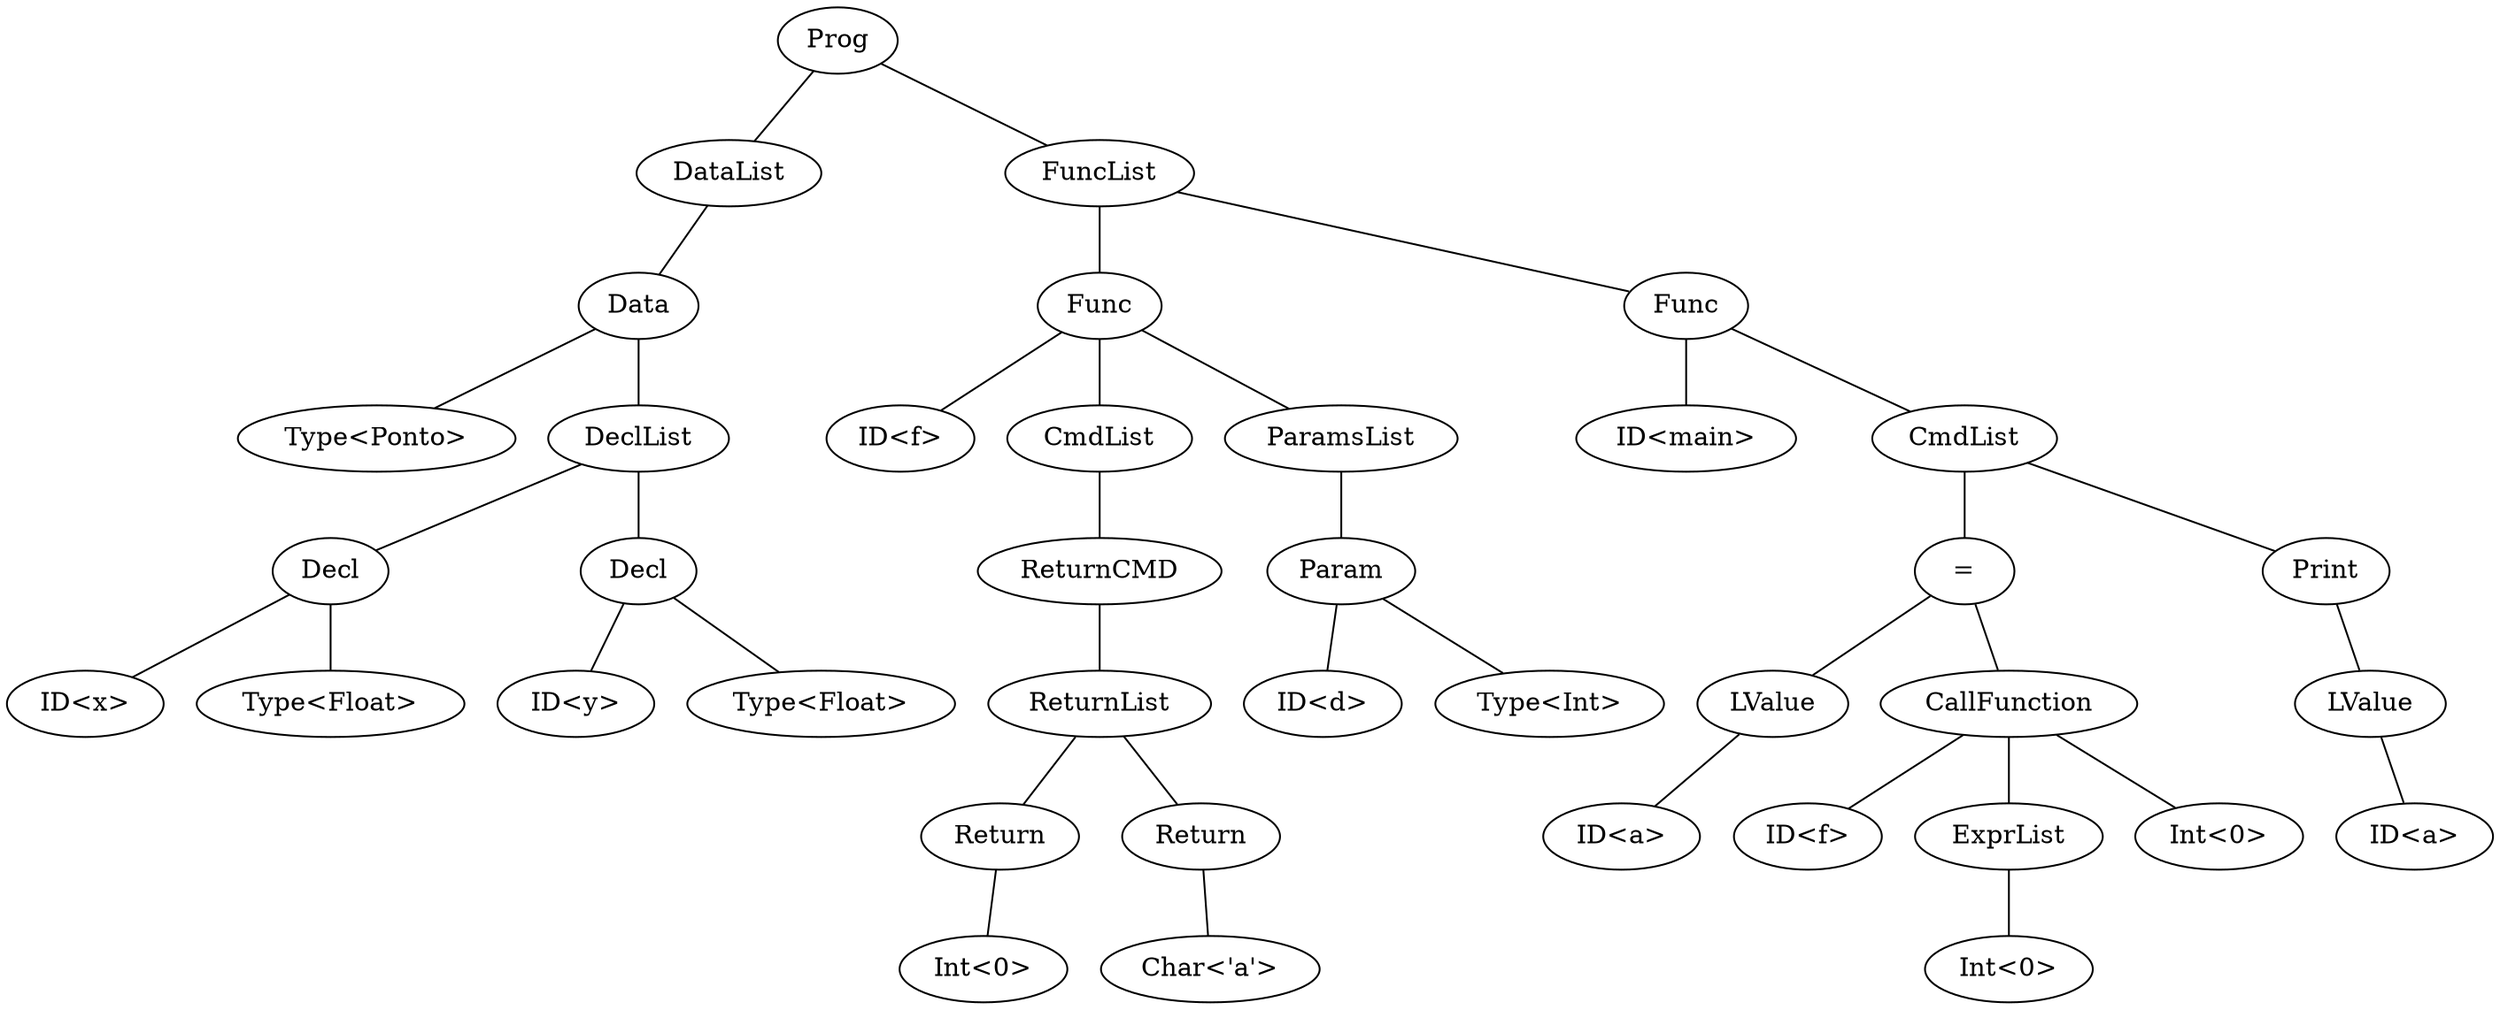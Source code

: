 graph program {
42 [label=Prog]
42--9
9 [label=DataList]
9--8
8 [label= "Data"]
8--7
7 [label="Type<Ponto>"]
8--3
3 [label=DeclList]
3--2
2 [label="Decl"]
2--1
1 [label="ID<x>"]
2--0
0 [label="Type<Float>"]
3--6
6 [label="Decl"]
6--5
5 [label="ID<y>"]
6--4
4 [label="Type<Float>"]
42--27
27 [label=FuncList]
27--26
26 [label="Func"]
26--25
25 [label="ID<f>"]
26--24
24 [label=CmdList]
24--23
23 [label="ReturnCMD"]
23--20
20 [label="ReturnList"]
20--19
19 [label="Return"]
19--18
18 [label="Int<0>"]
20--22
22 [label="Return"]
22--21
21 [label="Char<'a'>"]
26--14
14 [label="ParamsList"]
14--13
13 [label="Param"]
13--12
12 [label="ID<d>"]
13--11
11 [label="Type<Int>"]
27--41
41 [label="Func"]
41--40
40 [label="ID<main>"]
41--36
36 [label=CmdList]
36--35
35 [label= "="]
35--29
29 [label="LValue"]
29--28
28 [label="ID<a>"]
35--34
34 [label= "CallFunction"]
34--33
33 [label="ID<f>"]
34--31
31 [label=ExprList]
31--30
30 [label="Int<0>"]
34--32
32 [label="Int<0>"]
36--39
39 [label="Print"]
39--38
38 [label="LValue"]
38--37
37 [label="ID<a>"]
}
